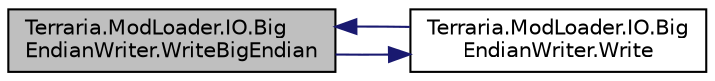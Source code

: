 digraph "Terraria.ModLoader.IO.BigEndianWriter.WriteBigEndian"
{
 // LATEX_PDF_SIZE
  edge [fontname="Helvetica",fontsize="10",labelfontname="Helvetica",labelfontsize="10"];
  node [fontname="Helvetica",fontsize="10",shape=record];
  rankdir="LR";
  Node1 [label="Terraria.ModLoader.IO.Big\lEndianWriter.WriteBigEndian",height=0.2,width=0.4,color="black", fillcolor="grey75", style="filled", fontcolor="black",tooltip=" "];
  Node1 -> Node2 [color="midnightblue",fontsize="10",style="solid",fontname="Helvetica"];
  Node2 [label="Terraria.ModLoader.IO.Big\lEndianWriter.Write",height=0.2,width=0.4,color="black", fillcolor="white", style="filled",URL="$class_terraria_1_1_mod_loader_1_1_i_o_1_1_big_endian_writer.html#a76d1976f69a67e9a3dfc8a73cd3c998d",tooltip=" "];
  Node2 -> Node1 [color="midnightblue",fontsize="10",style="solid",fontname="Helvetica"];
}
